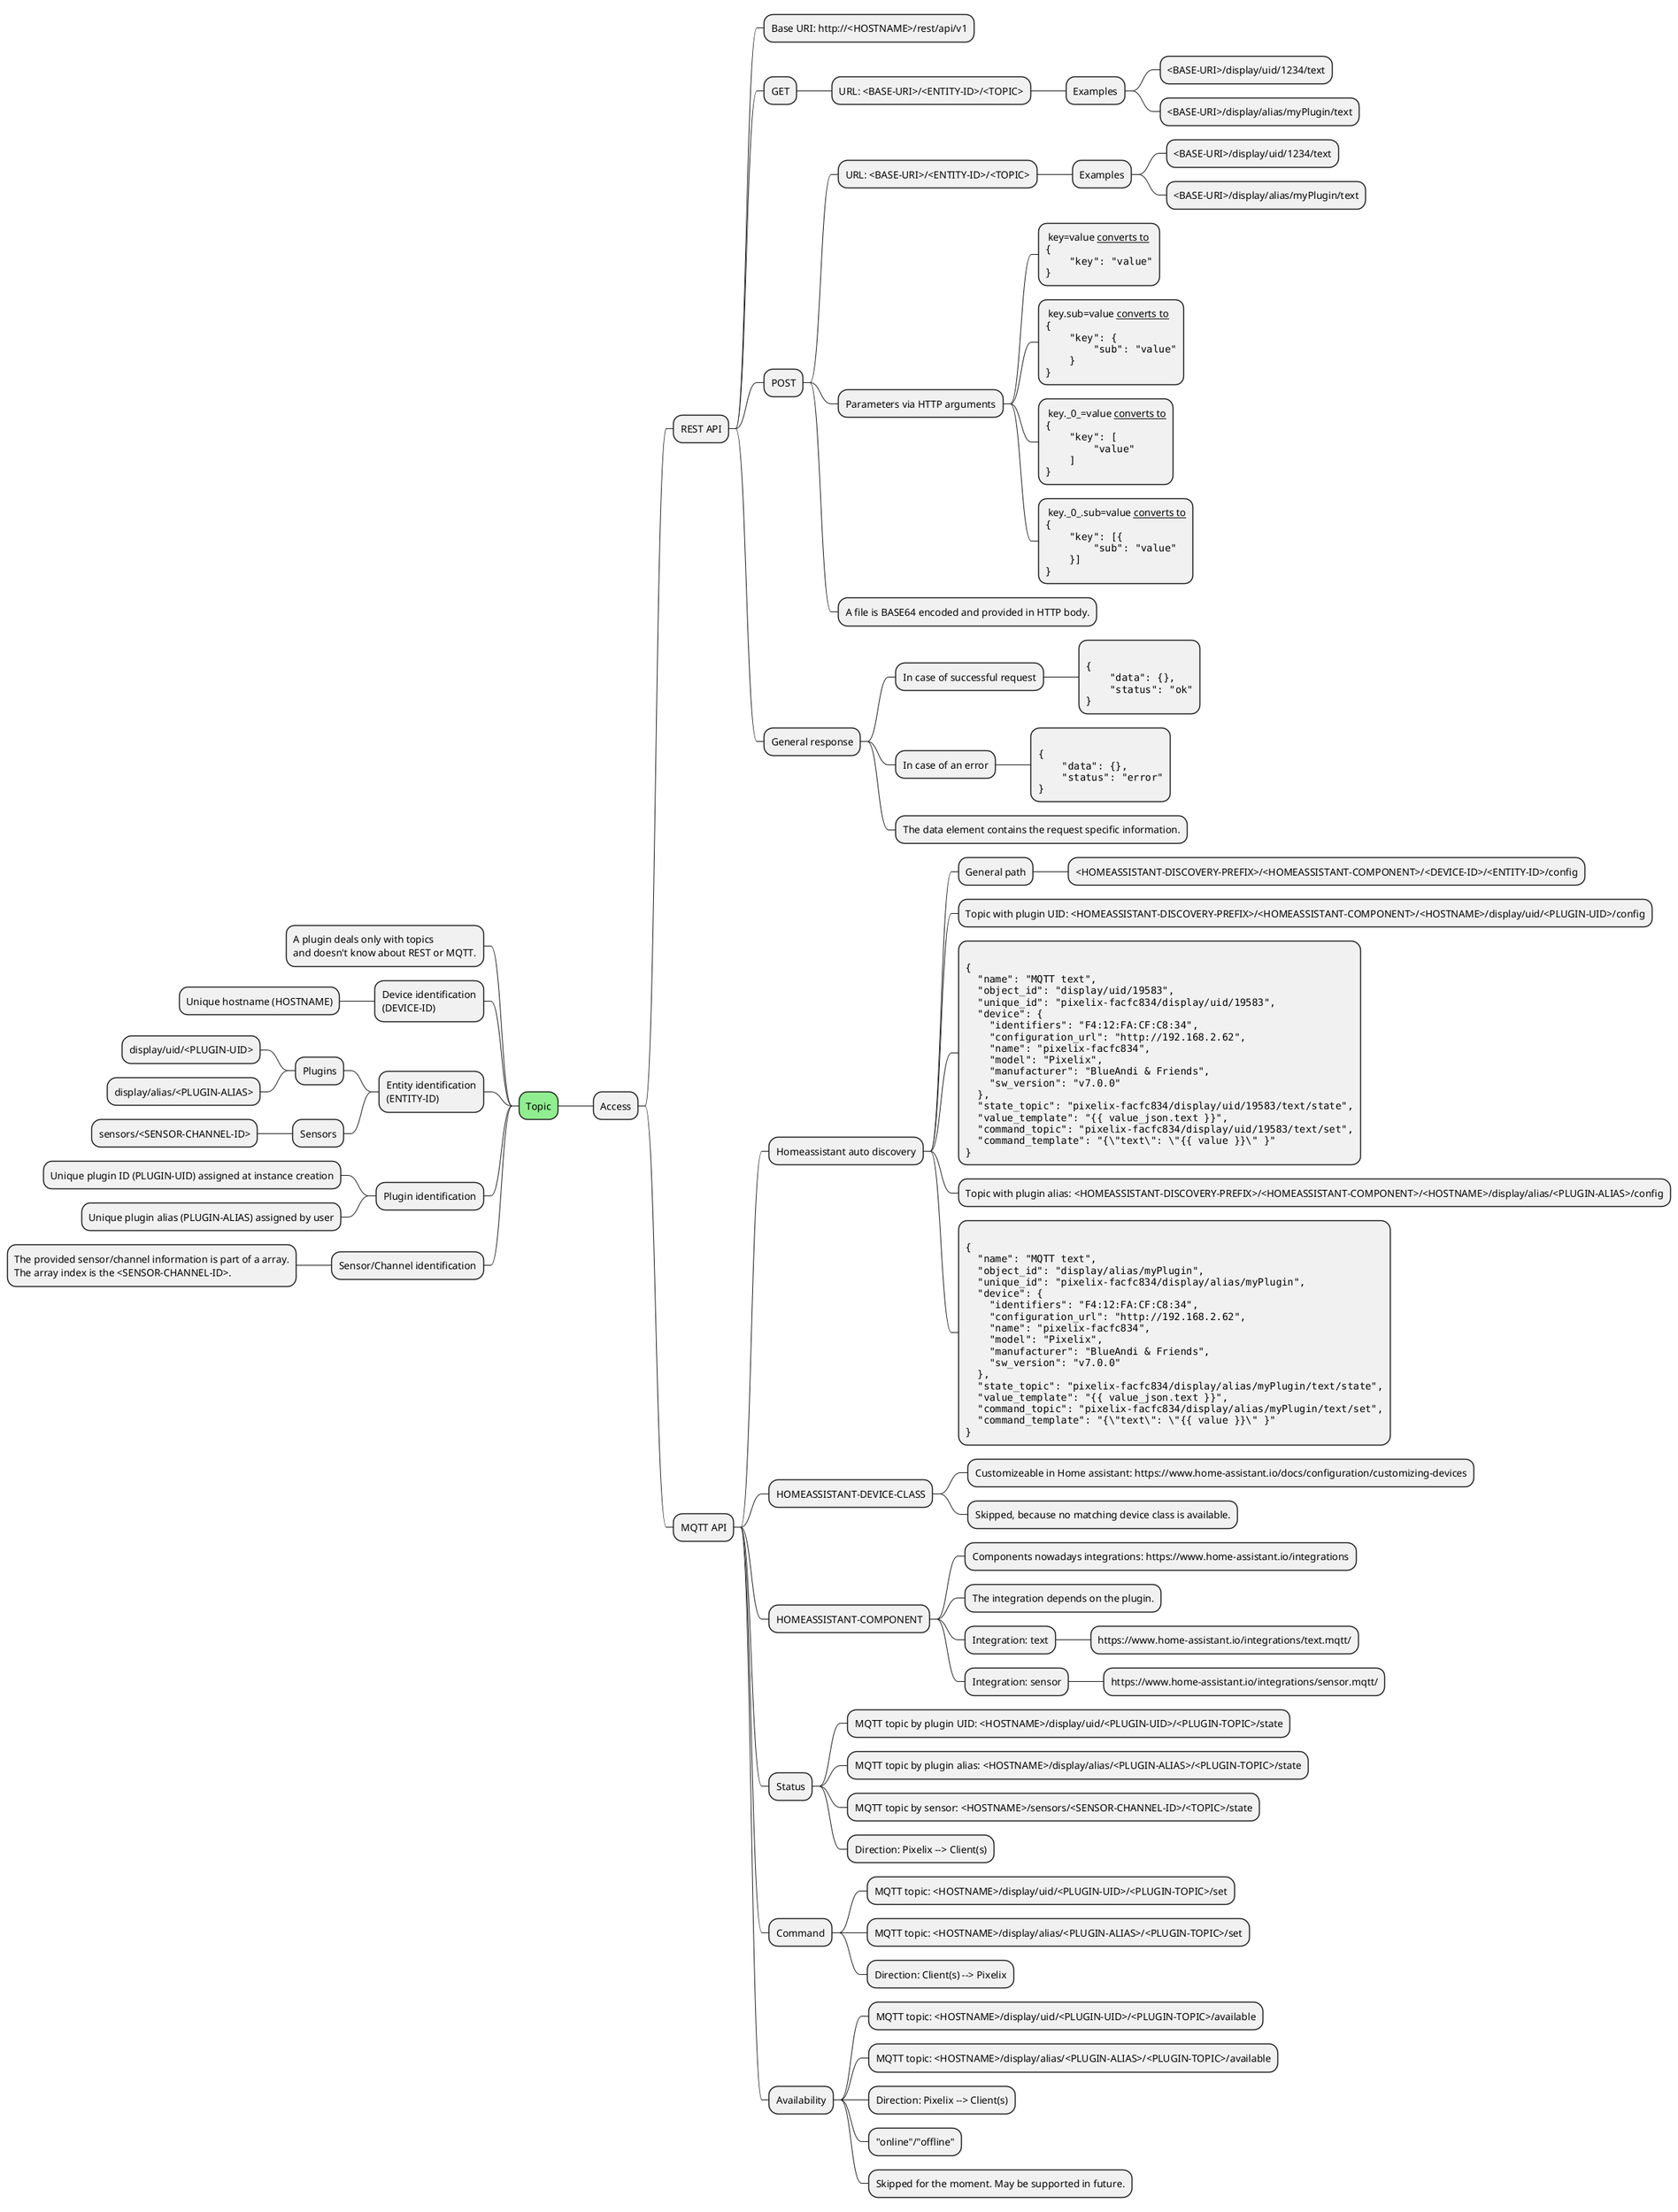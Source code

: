 @startmindmap

+[#lightgreen] Topic

++ Access

+++ REST API

++++ Base URI: http://<HOSTNAME>/rest/api/v1

++++ GET
+++++ URL: <BASE-URI>/<ENTITY-ID>/<TOPIC>
++++++ Examples
+++++++ <BASE-URI>/display/uid/1234/text
+++++++ <BASE-URI>/display/alias/myPlugin/text

++++ POST
+++++ URL: <BASE-URI>/<ENTITY-ID>/<TOPIC>
++++++ Examples
+++++++ <BASE-URI>/display/uid/1234/text
+++++++ <BASE-URI>/display/alias/myPlugin/text

+++++ Parameters via HTTP arguments
******: key=value __converts to__
<code>
{
    "key": "value"
}
</code>;
******: key.sub=value __converts to__
<code>
{
    "key": {
        "sub": "value"
    }
}
</code>;
******: key._0_=value __converts to__
<code>
{
    "key": [
        "value"
    ]
}
</code>;
******: key._0_.sub=value __converts to__
<code>
{
    "key": [{
        "sub": "value"
    }]
}
</code>;

+++++ A file is BASE64 encoded and provided in HTTP body.


++++ General response
+++++ In case of successful request
******:
<code>
{
    "data": {},
    "status": "ok"
}
</code>;

+++++ In case of an error
******:
<code>
{
    "data": {},
    "status": "error"
}
</code>;
+++++ The data element contains the request specific information.

+++ MQTT API

++++ Homeassistant auto discovery
+++++ General path
++++++ <HOMEASSISTANT-DISCOVERY-PREFIX>/<HOMEASSISTANT-COMPONENT>/<DEVICE-ID>/<ENTITY-ID>/config
+++++ Topic with plugin UID: <HOMEASSISTANT-DISCOVERY-PREFIX>/<HOMEASSISTANT-COMPONENT>/<HOSTNAME>/display/uid/<PLUGIN-UID>/config
*****:
<code>
{
  "name": "MQTT text",
  "object_id": "display/uid/19583",
  "unique_id": "pixelix-facfc834/display/uid/19583",
  "device": {
    "identifiers": "F4:12:FA:CF:C8:34",
    "configuration_url": "http://192.168.2.62",
    "name": "pixelix-facfc834",
    "model": "Pixelix",
    "manufacturer": "BlueAndi & Friends",
    "sw_version": "v7.0.0"
  },
  "state_topic": "pixelix-facfc834/display/uid/19583/text/state",
  "value_template": "{{ value_json.text }}",
  "command_topic": "pixelix-facfc834/display/uid/19583/text/set",
  "command_template": "{\"text\": \"{{ value }}\" }"
}
</code>;
+++++ Topic with plugin alias: <HOMEASSISTANT-DISCOVERY-PREFIX>/<HOMEASSISTANT-COMPONENT>/<HOSTNAME>/display/alias/<PLUGIN-ALIAS>/config
*****:
<code>
{
  "name": "MQTT text",
  "object_id": "display/alias/myPlugin",
  "unique_id": "pixelix-facfc834/display/alias/myPlugin",
  "device": {
    "identifiers": "F4:12:FA:CF:C8:34",
    "configuration_url": "http://192.168.2.62",
    "name": "pixelix-facfc834",
    "model": "Pixelix",
    "manufacturer": "BlueAndi & Friends",
    "sw_version": "v7.0.0"
  },
  "state_topic": "pixelix-facfc834/display/alias/myPlugin/text/state",
  "value_template": "{{ value_json.text }}",
  "command_topic": "pixelix-facfc834/display/alias/myPlugin/text/set",
  "command_template": "{\"text\": \"{{ value }}\" }"
}
</code>;
++++ HOMEASSISTANT-DEVICE-CLASS
+++++ Customizeable in Home assistant: https://www.home-assistant.io/docs/configuration/customizing-devices
+++++ Skipped, because no matching device class is available.
++++ HOMEASSISTANT-COMPONENT
+++++ Components nowadays integrations: https://www.home-assistant.io/integrations
+++++ The integration depends on the plugin.
+++++ Integration: text
++++++ https://www.home-assistant.io/integrations/text.mqtt/
+++++ Integration: sensor
++++++ https://www.home-assistant.io/integrations/sensor.mqtt/

++++ Status
+++++ MQTT topic by plugin UID: <HOSTNAME>/display/uid/<PLUGIN-UID>/<PLUGIN-TOPIC>/state
+++++ MQTT topic by plugin alias: <HOSTNAME>/display/alias/<PLUGIN-ALIAS>/<PLUGIN-TOPIC>/state
+++++ MQTT topic by sensor: <HOSTNAME>/sensors/<SENSOR-CHANNEL-ID>/<TOPIC>/state
+++++ Direction: Pixelix --> Client(s)
++++ Command
+++++ MQTT topic: <HOSTNAME>/display/uid/<PLUGIN-UID>/<PLUGIN-TOPIC>/set
+++++ MQTT topic: <HOSTNAME>/display/alias/<PLUGIN-ALIAS>/<PLUGIN-TOPIC>/set
+++++ Direction: Client(s) --> Pixelix
++++ Availability
+++++ MQTT topic: <HOSTNAME>/display/uid/<PLUGIN-UID>/<PLUGIN-TOPIC>/available
+++++ MQTT topic: <HOSTNAME>/display/alias/<PLUGIN-ALIAS>/<PLUGIN-TOPIC>/available
+++++ Direction: Pixelix --> Client(s)
+++++ "online"/"offline"
+++++ Skipped for the moment. May be supported in future.

-- A plugin deals only with topics\nand doesn't know about REST or MQTT.
-- Device identification\n(DEVICE-ID)
--- Unique hostname (HOSTNAME)
-- Entity identification\n(ENTITY-ID)
--- Plugins
---- display/uid/<PLUGIN-UID>
---- display/alias/<PLUGIN-ALIAS>
--- Sensors
---- sensors/<SENSOR-CHANNEL-ID>
-- Plugin identification
--- Unique plugin ID (PLUGIN-UID) assigned at instance creation
--- Unique plugin alias (PLUGIN-ALIAS) assigned by user
-- Sensor/Channel identification
--- The provided sensor/channel information is part of a array.\nThe array index is the <SENSOR-CHANNEL-ID>.

@endmindmap
